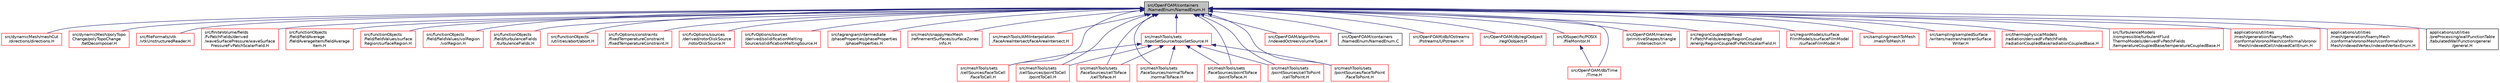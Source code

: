 digraph "src/OpenFOAM/containers/NamedEnum/NamedEnum.H"
{
  bgcolor="transparent";
  edge [fontname="Helvetica",fontsize="10",labelfontname="Helvetica",labelfontsize="10"];
  node [fontname="Helvetica",fontsize="10",shape=record];
  Node1 [label="src/OpenFOAM/containers\l/NamedEnum/NamedEnum.H",height=0.2,width=0.4,color="black", fillcolor="grey75", style="filled", fontcolor="black"];
  Node1 -> Node2 [dir="back",color="midnightblue",fontsize="10",style="solid",fontname="Helvetica"];
  Node2 [label="src/dynamicMesh/meshCut\l/directions/directions.H",height=0.2,width=0.4,color="red",URL="$a04920.html"];
  Node1 -> Node3 [dir="back",color="midnightblue",fontsize="10",style="solid",fontname="Helvetica"];
  Node3 [label="src/dynamicMesh/polyTopo\lChange/polyTopoChange\l/tetDecomposer.H",height=0.2,width=0.4,color="red",URL="$a05037.html"];
  Node1 -> Node4 [dir="back",color="midnightblue",fontsize="10",style="solid",fontname="Helvetica"];
  Node4 [label="src/fileFormats/vtk\l/vtkUnstructuredReader.H",height=0.2,width=0.4,color="red",URL="$a05158.html"];
  Node1 -> Node5 [dir="back",color="midnightblue",fontsize="10",style="solid",fontname="Helvetica"];
  Node5 [label="src/finiteVolume/fields\l/fvPatchFields/derived\l/waveSurfacePressure/waveSurface\lPressureFvPatchScalarField.H",height=0.2,width=0.4,color="red",URL="$a05656.html"];
  Node1 -> Node6 [dir="back",color="midnightblue",fontsize="10",style="solid",fontname="Helvetica"];
  Node6 [label="src/functionObjects\l/field/fieldAverage\l/fieldAverageItem/fieldAverage\lItem.H",height=0.2,width=0.4,color="red",URL="$a06330.html"];
  Node1 -> Node7 [dir="back",color="midnightblue",fontsize="10",style="solid",fontname="Helvetica"];
  Node7 [label="src/functionObjects\l/field/fieldValues/surface\lRegion/surfaceRegion.H",height=0.2,width=0.4,color="red",URL="$a06350.html"];
  Node1 -> Node8 [dir="back",color="midnightblue",fontsize="10",style="solid",fontname="Helvetica"];
  Node8 [label="src/functionObjects\l/field/fieldValues/volRegion\l/volRegion.H",height=0.2,width=0.4,color="red",URL="$a06354.html"];
  Node1 -> Node9 [dir="back",color="midnightblue",fontsize="10",style="solid",fontname="Helvetica"];
  Node9 [label="src/functionObjects\l/field/turbulenceFields\l/turbulenceFields.H",height=0.2,width=0.4,color="red",URL="$a06412.html"];
  Node1 -> Node10 [dir="back",color="midnightblue",fontsize="10",style="solid",fontname="Helvetica"];
  Node10 [label="src/functionObjects\l/utilities/abort/abort.H",height=0.2,width=0.4,color="red",URL="$a06444.html"];
  Node1 -> Node11 [dir="back",color="midnightblue",fontsize="10",style="solid",fontname="Helvetica"];
  Node11 [label="src/fvOptions/constraints\l/fixedTemperatureConstraint\l/fixedTemperatureConstraint.H",height=0.2,width=0.4,color="red",URL="$a06545.html"];
  Node1 -> Node12 [dir="back",color="midnightblue",fontsize="10",style="solid",fontname="Helvetica"];
  Node12 [label="src/fvOptions/sources\l/derived/rotorDiskSource\l/rotorDiskSource.H",height=0.2,width=0.4,color="red",URL="$a06587.html"];
  Node1 -> Node13 [dir="back",color="midnightblue",fontsize="10",style="solid",fontname="Helvetica"];
  Node13 [label="src/fvOptions/sources\l/derived/solidificationMelting\lSource/solidificationMeltingSource.H",height=0.2,width=0.4,color="red",URL="$a06598.html"];
  Node1 -> Node14 [dir="back",color="midnightblue",fontsize="10",style="solid",fontname="Helvetica"];
  Node14 [label="src/lagrangian/intermediate\l/phaseProperties/phaseProperties\l/phaseProperties.H",height=0.2,width=0.4,color="red",URL="$a06877.html"];
  Node1 -> Node15 [dir="back",color="midnightblue",fontsize="10",style="solid",fontname="Helvetica"];
  Node15 [label="src/mesh/snappyHexMesh\l/refinementSurfaces/surfaceZones\lInfo.H",height=0.2,width=0.4,color="red",URL="$a07413.html"];
  Node1 -> Node16 [dir="back",color="midnightblue",fontsize="10",style="solid",fontname="Helvetica"];
  Node16 [label="src/meshTools/AMIInterpolation\l/faceAreaIntersect/faceAreaIntersect.H",height=0.2,width=0.4,color="red",URL="$a07483.html"];
  Node1 -> Node17 [dir="back",color="midnightblue",fontsize="10",style="solid",fontname="Helvetica"];
  Node17 [label="src/meshTools/sets\l/cellSources/faceToCell\l/faceToCell.H",height=0.2,width=0.4,color="red",URL="$a07676.html"];
  Node1 -> Node18 [dir="back",color="midnightblue",fontsize="10",style="solid",fontname="Helvetica"];
  Node18 [label="src/meshTools/sets\l/cellSources/pointToCell\l/pointToCell.H",height=0.2,width=0.4,color="red",URL="$a07689.html"];
  Node1 -> Node19 [dir="back",color="midnightblue",fontsize="10",style="solid",fontname="Helvetica"];
  Node19 [label="src/meshTools/sets\l/faceSources/cellToFace\l/cellToFace.H",height=0.2,width=0.4,color="red",URL="$a07711.html"];
  Node1 -> Node20 [dir="back",color="midnightblue",fontsize="10",style="solid",fontname="Helvetica"];
  Node20 [label="src/meshTools/sets\l/faceSources/normalToFace\l/normalToFace.H",height=0.2,width=0.4,color="red",URL="$a07717.html"];
  Node1 -> Node21 [dir="back",color="midnightblue",fontsize="10",style="solid",fontname="Helvetica"];
  Node21 [label="src/meshTools/sets\l/faceSources/pointToFace\l/pointToFace.H",height=0.2,width=0.4,color="red",URL="$a07721.html"];
  Node1 -> Node22 [dir="back",color="midnightblue",fontsize="10",style="solid",fontname="Helvetica"];
  Node22 [label="src/meshTools/sets\l/pointSources/cellToPoint\l/cellToPoint.H",height=0.2,width=0.4,color="red",URL="$a07739.html"];
  Node1 -> Node23 [dir="back",color="midnightblue",fontsize="10",style="solid",fontname="Helvetica"];
  Node23 [label="src/meshTools/sets\l/pointSources/faceToPoint\l/faceToPoint.H",height=0.2,width=0.4,color="red",URL="$a07741.html"];
  Node1 -> Node24 [dir="back",color="midnightblue",fontsize="10",style="solid",fontname="Helvetica"];
  Node24 [label="src/meshTools/sets\l/topoSetSource/topoSetSource.H",height=0.2,width=0.4,color="red",URL="$a07770.html"];
  Node24 -> Node17 [dir="back",color="midnightblue",fontsize="10",style="solid",fontname="Helvetica"];
  Node24 -> Node18 [dir="back",color="midnightblue",fontsize="10",style="solid",fontname="Helvetica"];
  Node24 -> Node19 [dir="back",color="midnightblue",fontsize="10",style="solid",fontname="Helvetica"];
  Node24 -> Node20 [dir="back",color="midnightblue",fontsize="10",style="solid",fontname="Helvetica"];
  Node24 -> Node21 [dir="back",color="midnightblue",fontsize="10",style="solid",fontname="Helvetica"];
  Node24 -> Node22 [dir="back",color="midnightblue",fontsize="10",style="solid",fontname="Helvetica"];
  Node24 -> Node23 [dir="back",color="midnightblue",fontsize="10",style="solid",fontname="Helvetica"];
  Node1 -> Node25 [dir="back",color="midnightblue",fontsize="10",style="solid",fontname="Helvetica"];
  Node25 [label="src/OpenFOAM/algorithms\l/indexedOctree/volumeType.H",height=0.2,width=0.4,color="red",URL="$a07852.html"];
  Node1 -> Node26 [dir="back",color="midnightblue",fontsize="10",style="solid",fontname="Helvetica"];
  Node26 [label="src/OpenFOAM/containers\l/NamedEnum/NamedEnum.C",height=0.2,width=0.4,color="black",URL="$a07979.html"];
  Node1 -> Node27 [dir="back",color="midnightblue",fontsize="10",style="solid",fontname="Helvetica"];
  Node27 [label="src/OpenFOAM/db/IOstreams\l/Pstreams/UPstream.H",height=0.2,width=0.4,color="red",URL="$a08117.html"];
  Node1 -> Node28 [dir="back",color="midnightblue",fontsize="10",style="solid",fontname="Helvetica"];
  Node28 [label="src/OpenFOAM/db/regIOobject\l/regIOobject.H",height=0.2,width=0.4,color="red",URL="$a08146.html"];
  Node1 -> Node29 [dir="back",color="midnightblue",fontsize="10",style="solid",fontname="Helvetica"];
  Node29 [label="src/OpenFOAM/db/Time\l/Time.H",height=0.2,width=0.4,color="red",URL="$a08162.html"];
  Node1 -> Node30 [dir="back",color="midnightblue",fontsize="10",style="solid",fontname="Helvetica"];
  Node30 [label="src/OpenFOAM/meshes\l/primitiveShapes/triangle\l/intersection.H",height=0.2,width=0.4,color="red",URL="$a09108.html"];
  Node1 -> Node31 [dir="back",color="midnightblue",fontsize="10",style="solid",fontname="Helvetica"];
  Node31 [label="src/OSspecific/POSIX\l/fileMonitor.H",height=0.2,width=0.4,color="red",URL="$a09405.html"];
  Node31 -> Node29 [dir="back",color="midnightblue",fontsize="10",style="solid",fontname="Helvetica"];
  Node1 -> Node32 [dir="back",color="midnightblue",fontsize="10",style="solid",fontname="Helvetica"];
  Node32 [label="src/regionCoupled/derived\lFvPatchFields/energyRegionCoupled\l/energyRegionCoupledFvPatchScalarField.H",height=0.2,width=0.4,color="red",URL="$a09511.html"];
  Node1 -> Node33 [dir="back",color="midnightblue",fontsize="10",style="solid",fontname="Helvetica"];
  Node33 [label="src/regionModels/surface\lFilmModels/surfaceFilmModel\l/surfaceFilmModel.H",height=0.2,width=0.4,color="red",URL="$a09646.html"];
  Node1 -> Node34 [dir="back",color="midnightblue",fontsize="10",style="solid",fontname="Helvetica"];
  Node34 [label="src/sampling/meshToMesh\l/meshToMesh.H",height=0.2,width=0.4,color="red",URL="$a09808.html"];
  Node1 -> Node35 [dir="back",color="midnightblue",fontsize="10",style="solid",fontname="Helvetica"];
  Node35 [label="src/sampling/sampledSurface\l/writers/nastran/nastranSurface\lWriter.H",height=0.2,width=0.4,color="red",URL="$a09908.html"];
  Node1 -> Node36 [dir="back",color="midnightblue",fontsize="10",style="solid",fontname="Helvetica"];
  Node36 [label="src/thermophysicalModels\l/radiation/derivedFvPatchFields\l/radiationCoupledBase/radiationCoupledBase.H",height=0.2,width=0.4,color="red",URL="$a10255.html"];
  Node1 -> Node37 [dir="back",color="midnightblue",fontsize="10",style="solid",fontname="Helvetica"];
  Node37 [label="src/TurbulenceModels\l/compressible/turbulentFluid\lThermoModels/derivedFvPatchFields\l/temperatureCoupledBase/temperatureCoupledBase.H",height=0.2,width=0.4,color="red",URL="$a10674.html"];
  Node1 -> Node38 [dir="back",color="midnightblue",fontsize="10",style="solid",fontname="Helvetica"];
  Node38 [label="applications/utilities\l/mesh/generation/foamyMesh\l/conformalVoronoiMesh/conformalVoronoi\lMesh/indexedCell/indexedCellEnum.H",height=0.2,width=0.4,color="red",URL="$a04187.html"];
  Node1 -> Node39 [dir="back",color="midnightblue",fontsize="10",style="solid",fontname="Helvetica"];
  Node39 [label="applications/utilities\l/mesh/generation/foamyMesh\l/conformalVoronoiMesh/conformalVoronoi\lMesh/indexedVertex/indexedVertexEnum.H",height=0.2,width=0.4,color="red",URL="$a04195.html"];
  Node1 -> Node40 [dir="back",color="midnightblue",fontsize="10",style="solid",fontname="Helvetica"];
  Node40 [label="applications/utilities\l/preProcessing/wallFunctionTable\l/tabulatedWallFunction/general\l/general.H",height=0.2,width=0.4,color="black",URL="$a06691.html"];
}

